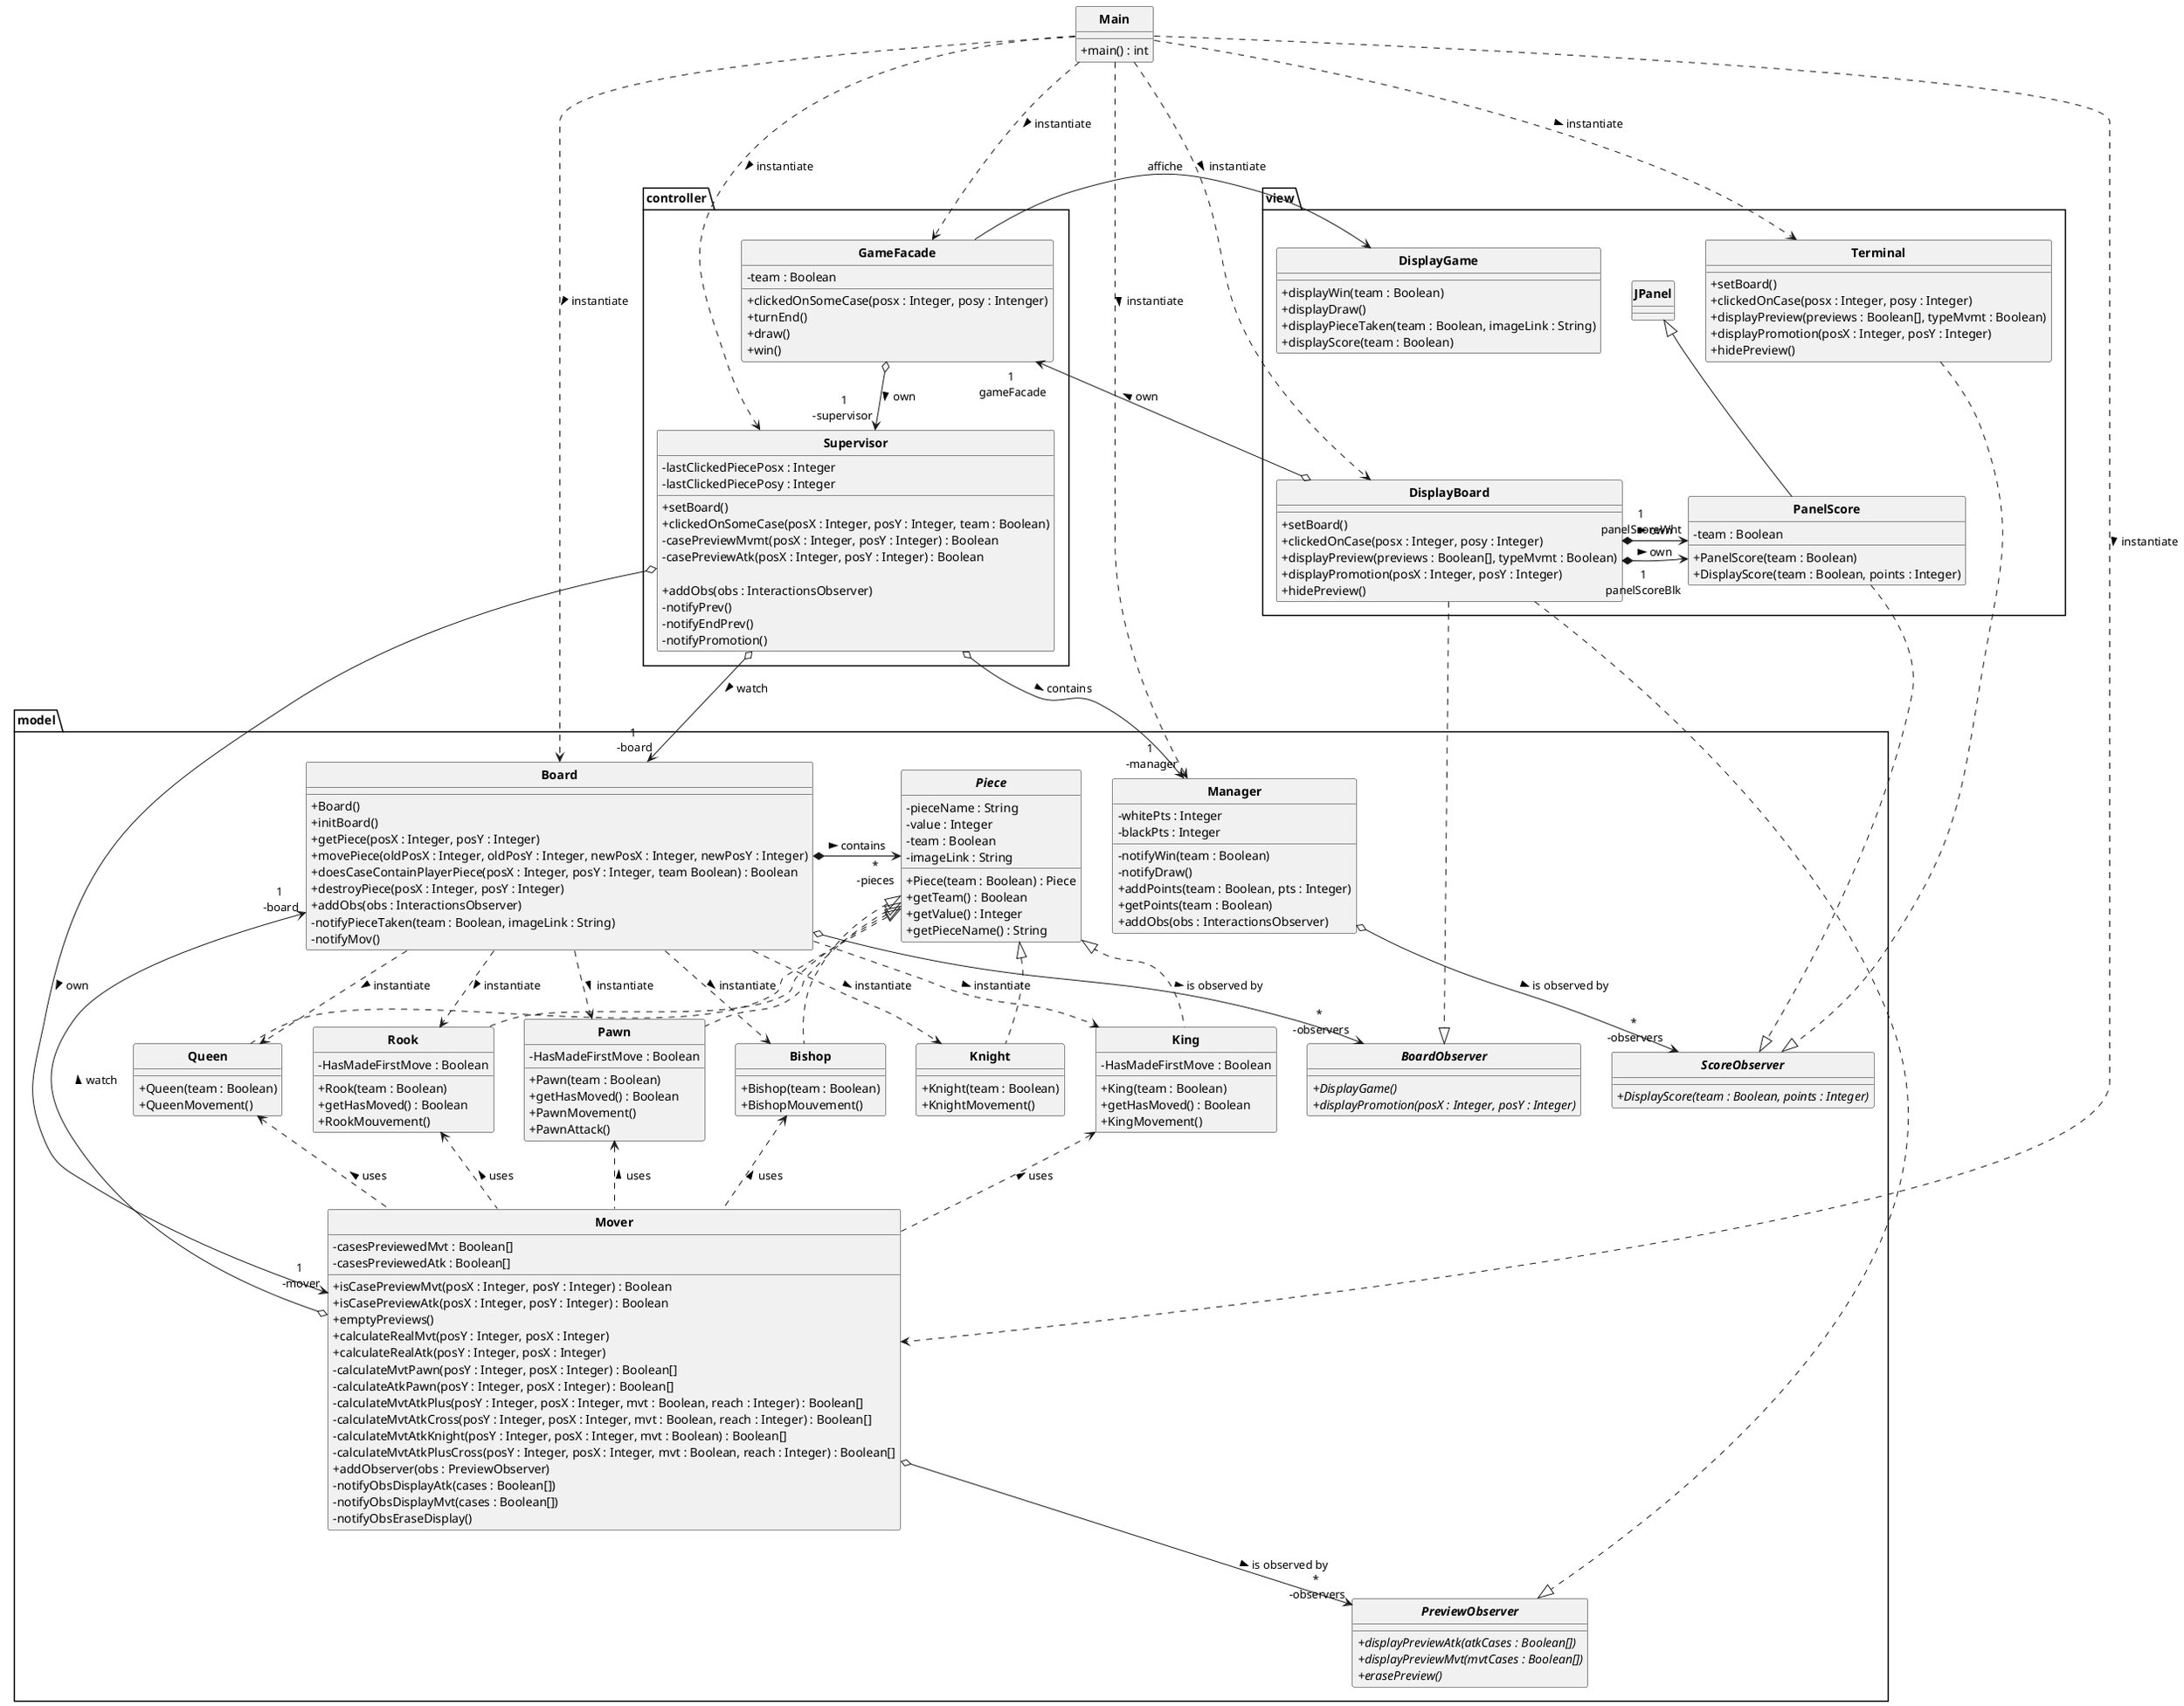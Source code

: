  @startuml


'a faire, trouver comment faire le "enroque"

    skinparam style strictuml
    skinparam classAttributeIconSize 0
    skinparam classFontStyle Bold
    hide enum methods

    class Main{
        + main() : int
    }


' allait dans board, changé
' + movePiece(oldPosX : Integer, oldPosY : Integer, newPosX : Integer, newPosY : Integer)


    package model{
        class Board{
            + Board()
            + initBoard()
            + getPiece(posX : Integer, posY : Integer)
            + movePiece(oldPosX : Integer, oldPosY : Integer, newPosX : Integer, newPosY : Integer)
            + doesCaseContainPlayerPiece(posX : Integer, posY : Integer, team Boolean) : Boolean
            + destroyPiece(posX : Integer, posY : Integer)
            + addObs(obs : InteractionsObserver)
            - notifyPieceTaken(team : Boolean, imageLink : String)
            - notifyMov()
        }

        class Mover{
            - casesPreviewedMvt : Boolean[]
            - casesPreviewedAtk : Boolean[]
            + isCasePreviewMvt(posX : Integer, posY : Integer) : Boolean
            + isCasePreviewAtk(posX : Integer, posY : Integer) : Boolean
            + emptyPreviews()
            + calculateRealMvt(posY : Integer, posX : Integer)
            + calculateRealAtk(posY : Integer, posX : Integer)
            - calculateMvtPawn(posY : Integer, posX : Integer) : Boolean[]
            - calculateAtkPawn(posY : Integer, posX : Integer) : Boolean[]
            ' the Boolean mvts, when true calcul the mvt, when false calcul the atk
            - calculateMvtAtkPlus(posY : Integer, posX : Integer, mvt : Boolean, reach : Integer) : Boolean[]
            - calculateMvtAtkCross(posY : Integer, posX : Integer, mvt : Boolean, reach : Integer) : Boolean[]
            - calculateMvtAtkKnight(posY : Integer, posX : Integer, mvt : Boolean) : Boolean[]
            - calculateMvtAtkPlusCross(posY : Integer, posX : Integer, mvt : Boolean, reach : Integer) : Boolean[]
            + addObserver(obs : PreviewObserver)
            - notifyObsDisplayAtk(cases : Boolean[])
            - notifyObsDisplayMvt(cases : Boolean[])
            - notifyObsEraseDisplay()
        }

        interface PreviewObserver{
            + {abstract} displayPreviewAtk(atkCases : Boolean[])
            + {abstract} displayPreviewMvt(mvtCases : Boolean[])
            + {abstract} erasePreview()
        }

        abstract class Piece{
            - pieceName : String
            - value : Integer
            - team : Boolean
            - imageLink : String

            + Piece(team : Boolean) : Piece 
            + getTeam() : Boolean
            + getValue() : Integer
            + getPieceName() : String
        }

        class Pawn implements Piece{
            - HasMadeFirstMove : Boolean
            + Pawn(team : Boolean)
            + getHasMoved() : Boolean
            + PawnMovement()
            + PawnAttack()
        }

        class King implements Piece{
            - HasMadeFirstMove : Boolean
            + King(team : Boolean)
            + getHasMoved() : Boolean
            + KingMovement()
        }

        class Queen implements Piece{
            + Queen(team : Boolean)
            + QueenMovement()
        }

        class Bishop implements Piece{
            + Bishop(team : Boolean) 
            + BishopMouvement()
        }

        class Rook implements Piece{
            - HasMadeFirstMove : Boolean
            + Rook(team : Boolean)
            + getHasMoved() : Boolean
            + RookMouvement()
        }

        class Knight implements Piece{
            + Knight(team : Boolean)
            + KnightMovement()
        }

        interface BoardObserver{
            + {abstract} DisplayGame()
            + {abstract} displayPromotion(posX : Integer, posY : Integer)
        }

        class Manager{
            - whitePts : Integer
            - blackPts : Integer
            - notifyWin(team : Boolean)
            - notifyDraw()
            + addPoints(team : Boolean, pts : Integer)
            + getPoints(team : Boolean)
            + addObs(obs : InteractionsObserver)
        }

        interface ScoreObserver{
            + {abstract} DisplayScore(team : Boolean, points : Integer)
        }


    }
' + caseInfo(posx : Integer, posy : Integer)


' 
    package controller{

        class Supervisor{
            - lastClickedPiecePosx : Integer
            - lastClickedPiecePosy : Integer 
            ' on garde pas une piece en privé car on peut trouver la piece selon sa position
            + setBoard()
            + clickedOnSomeCase(posX : Integer, posY : Integer, team : Boolean)
            - casePreviewMvmt(posX : Integer, posY : Integer) : Boolean
            - casePreviewAtk(posX : Integer, posY : Integer) : Boolean
            
            + addObs(obs : InteractionsObserver)
            - notifyPrev()
            - notifyEndPrev()
            - notifyPromotion()
        }

        class GameFacade{
            - team : Boolean
            + clickedOnSomeCase(posx : Integer, posy : Intenger)
            + turnEnd()
            + draw()
            + win()
        }

    }

    package view{
        class DisplayBoard{
            + setBoard()
            + clickedOnCase(posx : Integer, posy : Integer)
            + displayPreview(previews : Boolean[], typeMvmt : Boolean)
            + displayPromotion(posX : Integer, posY : Integer)
            + hidePreview()
        }

        class DisplayGame{
            + displayWin(team : Boolean)
            + displayDraw()
            + displayPieceTaken(team : Boolean, imageLink : String)
            + displayScore(team : Boolean)
        }

        class Terminal{
            + setBoard()
            + clickedOnCase(posx : Integer, posy : Integer)
            + displayPreview(previews : Boolean[], typeMvmt : Boolean)
            + displayPromotion(posX : Integer, posY : Integer)
            + hidePreview()
        }

        class PanelScore extends JPanel{
            - team : Boolean
            + PanelScore(team : Boolean)
            + DisplayScore(team : Boolean, points : Integer)
        }

        
    }

'class PanelBoard{}
'class PanelPlayer{}

    'main
    Main ..> Board : > instantiate 
    Main ...> GameFacade : > instantiate 
    Main ..> DisplayBoard : > instantiate 
    Main ..> Terminal : > instantiate 
    Main ..> Supervisor : > instantiate 
    Main ..> Manager : > instantiate 
    Main ..> Mover : > instantiate 
    
    'view
    'DisplayBoard o-d-> PanelBoard : "use >"
    'DisplayBoard o--> PanelPlayer : "use >"

    'model
    Board  o--> "*\n -observers" BoardObserver : > is observed by
    Manager  o--> "*\n -observers" ScoreObserver : > is observed by
    Mover  o--> "*\n -observers" PreviewObserver : > is observed by
   
    ' Piece <|.down.. Knight 
    ' Piece <|.down.. Pawn 
    ' Piece <|.down.. Bishop 
    ' Piece <|.down.. Rook 
    ' Piece <|.down.. King 
    ' Piece <|.down.. Queen 

    Board ..> Pawn : > instantiate 
    Board ..> Knight : > instantiate 
    Board ..> Bishop : > instantiate 
    Board ..> Rook : > instantiate 
    Board ..> King : > instantiate 
    Board ..> Queen : > instantiate 

    Board *-> "*\n-pieces" Piece : > contains

    'controller
    GameFacade o--> "1\n-supervisor " Supervisor : > own
   

    'view
    DisplayBoard *-> "1\npanelScoreWht" PanelScore : > own
    DisplayBoard *-> "1\npanelScoreBlk" PanelScore : > own

    'relation view - controller
    'cette relation envoie la position de la case cliquee a controller
    DisplayBoard o-right-> "1\n gameFacade" GameFacade : > own 
    GameFacade -> DisplayGame : "affiche"
    
    'relation view - model
    Terminal ..|> ScoreObserver : ""
    DisplayBoard .down.|> BoardObserver : ""
    DisplayBoard .down.|> PreviewObserver : ""
    PanelScore ..|> ScoreObserver

    'relation controller - model
    Supervisor o--> "1\n -board" Board : > watch 
    Supervisor o-r-> "1\n -mover" Mover : > own 


    'layout
    Supervisor o-> "1\n -manager" Manager : > contains 
    
    'DisplayBoard -[hidden]> Supervisor : "consults >"

    Mover  o-> "1\n -board" Board : > watch
    Mover .u.> Rook : > uses
    Mover .u.> Pawn : > uses
    Mover .u.> King : > uses
    Mover .u.> Bishop : > uses
    Mover .u.> Queen : > uses


    @enduml